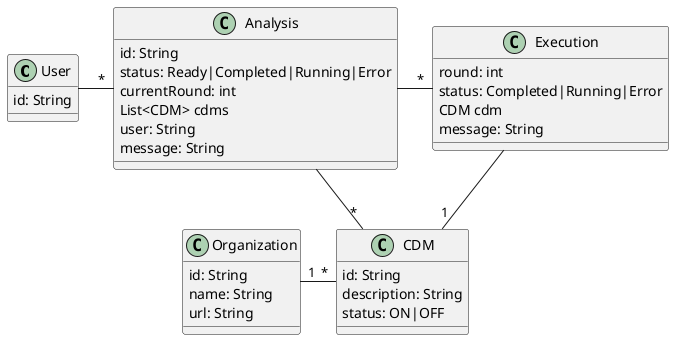 @startuml
User - "*" Analysis
Organization "1" -"*" CDM
Analysis -- "*" CDM
Analysis - "*" Execution
Execution -- "1" CDM

class User {
  id: String
}

class Execution {
  round: int
  status: Completed|Running|Error
  CDM cdm
  message: String
}

class Organization {
  id: String
  name: String
  url: String
}

class Analysis {
  id: String
  status: Ready|Completed|Running|Error
  currentRound: int
  List<CDM> cdms
  user: String
  message: String
}


class CDM {
  id: String
  description: String
  status: ON|OFF
}





@enduml